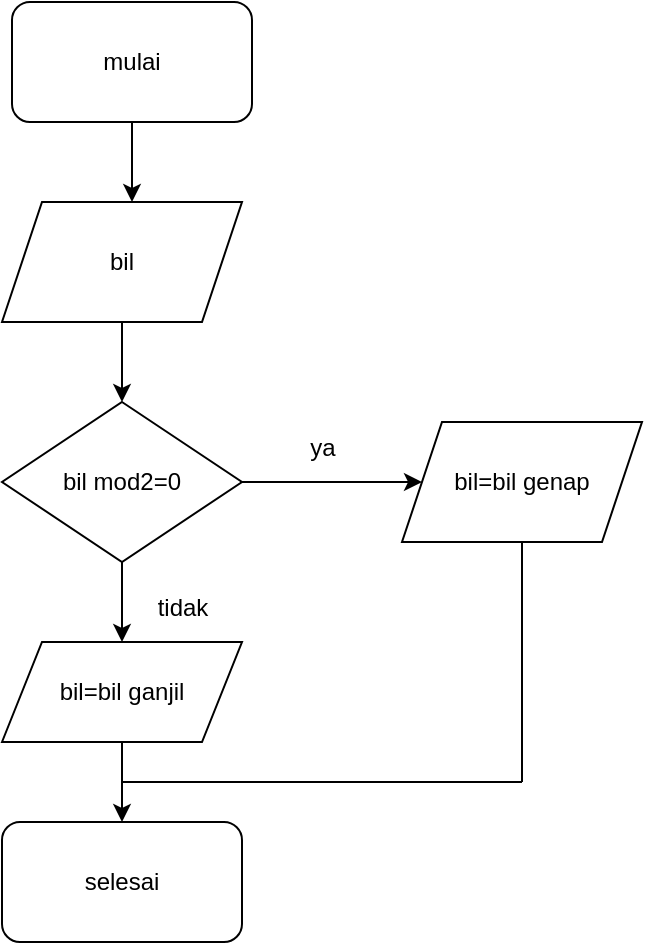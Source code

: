 <mxfile version="22.0.8" type="github">
  <diagram name="Page-1" id="goRcLXJ45LvwOGkVFc7z">
    <mxGraphModel dx="880" dy="470" grid="1" gridSize="10" guides="1" tooltips="1" connect="1" arrows="1" fold="1" page="1" pageScale="1" pageWidth="850" pageHeight="1100" math="0" shadow="0">
      <root>
        <mxCell id="0" />
        <mxCell id="1" parent="0" />
        <mxCell id="QkYkGYEIwI5fe9W7LuVs-6" style="edgeStyle=orthogonalEdgeStyle;rounded=0;orthogonalLoop=1;jettySize=auto;html=1;exitX=0.5;exitY=1;exitDx=0;exitDy=0;entryX=0.5;entryY=0;entryDx=0;entryDy=0;" edge="1" parent="1" source="QkYkGYEIwI5fe9W7LuVs-1">
          <mxGeometry relative="1" as="geometry">
            <mxPoint x="365" y="110" as="targetPoint" />
          </mxGeometry>
        </mxCell>
        <mxCell id="QkYkGYEIwI5fe9W7LuVs-1" value="mulai" style="rounded=1;whiteSpace=wrap;html=1;" vertex="1" parent="1">
          <mxGeometry x="305" y="10" width="120" height="60" as="geometry" />
        </mxCell>
        <mxCell id="QkYkGYEIwI5fe9W7LuVs-13" value="" style="edgeStyle=orthogonalEdgeStyle;rounded=0;orthogonalLoop=1;jettySize=auto;html=1;" edge="1" parent="1" source="QkYkGYEIwI5fe9W7LuVs-3" target="QkYkGYEIwI5fe9W7LuVs-4">
          <mxGeometry relative="1" as="geometry" />
        </mxCell>
        <mxCell id="QkYkGYEIwI5fe9W7LuVs-28" value="" style="edgeStyle=orthogonalEdgeStyle;rounded=0;orthogonalLoop=1;jettySize=auto;html=1;" edge="1" parent="1" source="QkYkGYEIwI5fe9W7LuVs-3" target="QkYkGYEIwI5fe9W7LuVs-27">
          <mxGeometry relative="1" as="geometry" />
        </mxCell>
        <mxCell id="QkYkGYEIwI5fe9W7LuVs-3" value="bil mod2=0" style="rhombus;whiteSpace=wrap;html=1;" vertex="1" parent="1">
          <mxGeometry x="300" y="210" width="120" height="80" as="geometry" />
        </mxCell>
        <mxCell id="QkYkGYEIwI5fe9W7LuVs-4" value="bil=bil ganjil" style="shape=parallelogram;perimeter=parallelogramPerimeter;whiteSpace=wrap;html=1;fixedSize=1;" vertex="1" parent="1">
          <mxGeometry x="300" y="330" width="120" height="50" as="geometry" />
        </mxCell>
        <mxCell id="QkYkGYEIwI5fe9W7LuVs-5" value="selesai" style="rounded=1;whiteSpace=wrap;html=1;" vertex="1" parent="1">
          <mxGeometry x="300" y="420" width="120" height="60" as="geometry" />
        </mxCell>
        <mxCell id="QkYkGYEIwI5fe9W7LuVs-19" value="" style="edgeStyle=orthogonalEdgeStyle;rounded=0;orthogonalLoop=1;jettySize=auto;html=1;" edge="1" parent="1" source="QkYkGYEIwI5fe9W7LuVs-18" target="QkYkGYEIwI5fe9W7LuVs-3">
          <mxGeometry relative="1" as="geometry" />
        </mxCell>
        <mxCell id="QkYkGYEIwI5fe9W7LuVs-18" value="bil" style="shape=parallelogram;perimeter=parallelogramPerimeter;whiteSpace=wrap;html=1;fixedSize=1;" vertex="1" parent="1">
          <mxGeometry x="300" y="110" width="120" height="60" as="geometry" />
        </mxCell>
        <mxCell id="QkYkGYEIwI5fe9W7LuVs-27" value="bil=bil genap" style="shape=parallelogram;perimeter=parallelogramPerimeter;whiteSpace=wrap;html=1;fixedSize=1;" vertex="1" parent="1">
          <mxGeometry x="500" y="220" width="120" height="60" as="geometry" />
        </mxCell>
        <mxCell id="QkYkGYEIwI5fe9W7LuVs-37" value="" style="endArrow=classic;html=1;rounded=0;exitX=0.5;exitY=1;exitDx=0;exitDy=0;" edge="1" parent="1" source="QkYkGYEIwI5fe9W7LuVs-4">
          <mxGeometry width="50" height="50" relative="1" as="geometry">
            <mxPoint x="400" y="270" as="sourcePoint" />
            <mxPoint x="360" y="420" as="targetPoint" />
          </mxGeometry>
        </mxCell>
        <mxCell id="QkYkGYEIwI5fe9W7LuVs-38" value="" style="endArrow=none;html=1;rounded=0;entryX=0.5;entryY=1;entryDx=0;entryDy=0;" edge="1" parent="1" target="QkYkGYEIwI5fe9W7LuVs-27">
          <mxGeometry width="50" height="50" relative="1" as="geometry">
            <mxPoint x="560" y="400" as="sourcePoint" />
            <mxPoint x="450" y="220" as="targetPoint" />
          </mxGeometry>
        </mxCell>
        <mxCell id="QkYkGYEIwI5fe9W7LuVs-39" value="" style="endArrow=none;html=1;rounded=0;" edge="1" parent="1">
          <mxGeometry width="50" height="50" relative="1" as="geometry">
            <mxPoint x="360" y="400" as="sourcePoint" />
            <mxPoint x="560" y="400" as="targetPoint" />
          </mxGeometry>
        </mxCell>
        <mxCell id="QkYkGYEIwI5fe9W7LuVs-40" value="ya" style="text;html=1;align=center;verticalAlign=middle;resizable=0;points=[];autosize=1;strokeColor=none;fillColor=none;" vertex="1" parent="1">
          <mxGeometry x="440" y="218" width="40" height="30" as="geometry" />
        </mxCell>
        <mxCell id="QkYkGYEIwI5fe9W7LuVs-41" value="tidak" style="text;html=1;align=center;verticalAlign=middle;resizable=0;points=[];autosize=1;strokeColor=none;fillColor=none;" vertex="1" parent="1">
          <mxGeometry x="365" y="298" width="50" height="30" as="geometry" />
        </mxCell>
      </root>
    </mxGraphModel>
  </diagram>
</mxfile>
